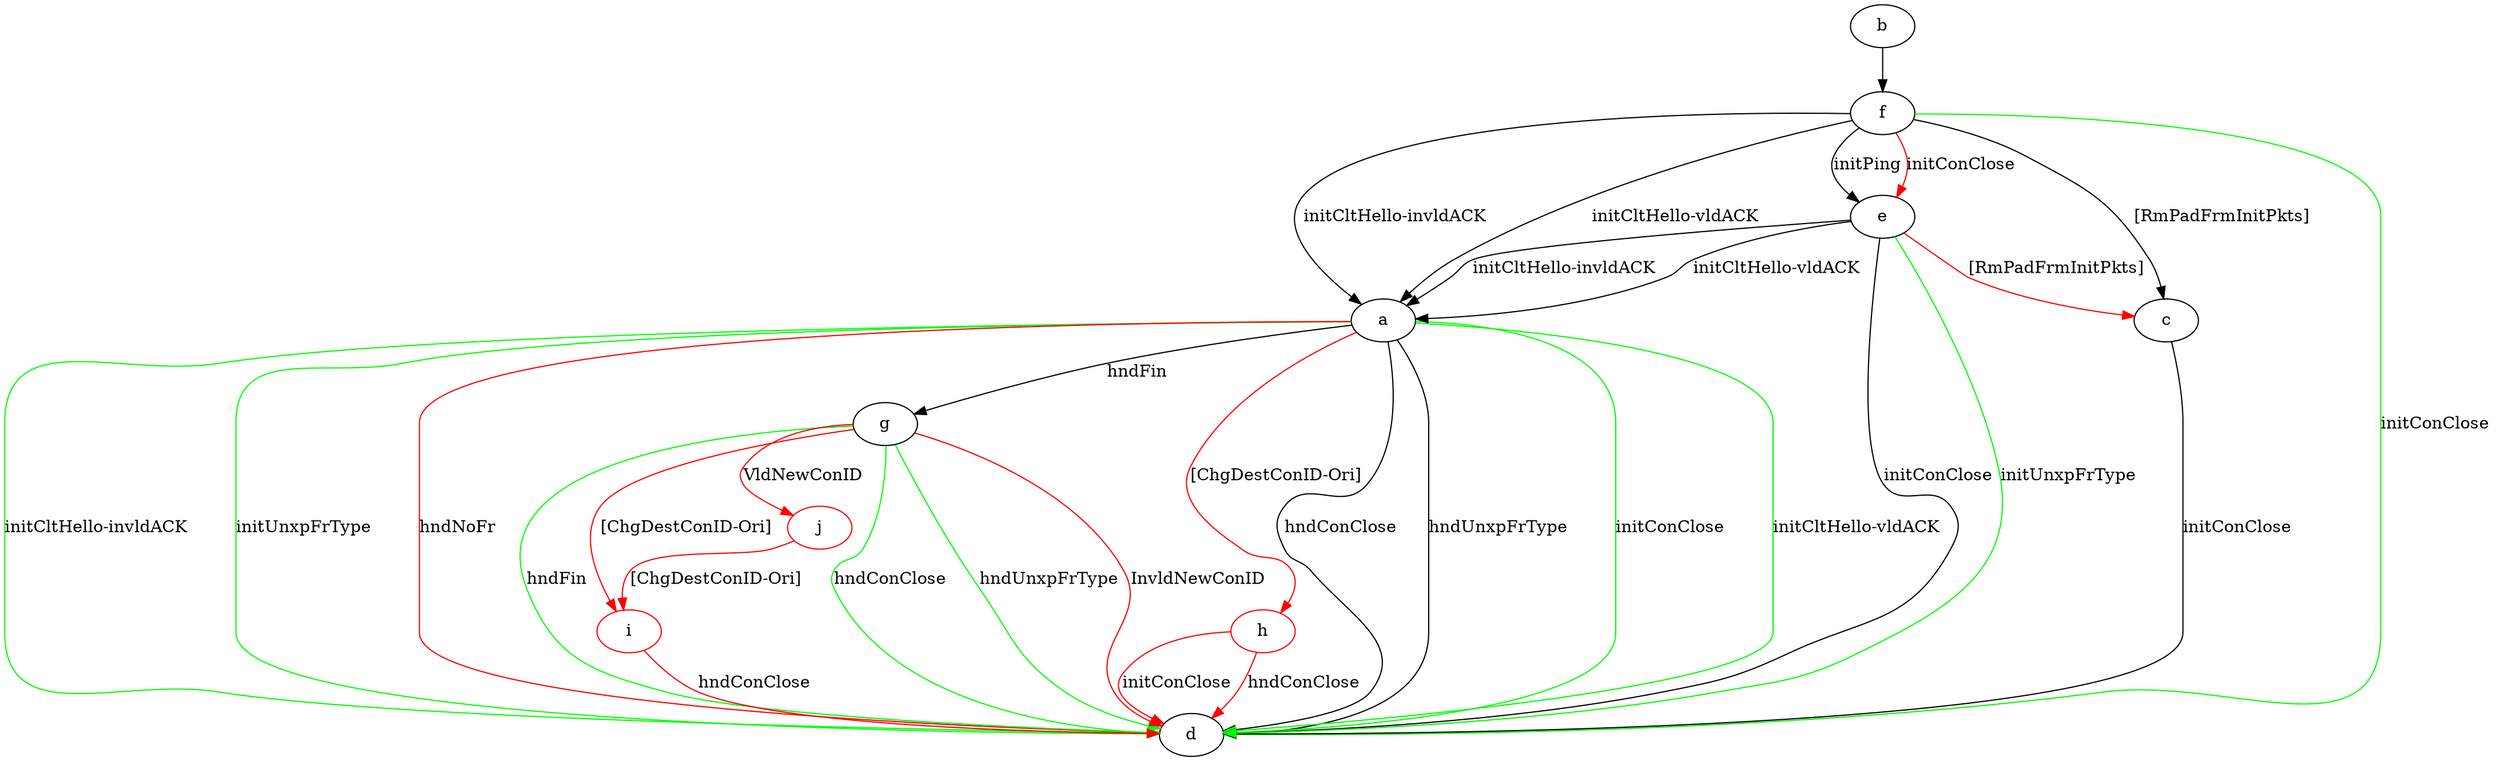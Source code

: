 digraph "" {
	a -> d	[key=0,
		label="hndConClose "];
	a -> d	[key=1,
		label="hndUnxpFrType "];
	a -> d	[key=2,
		color=green,
		label="initConClose "];
	a -> d	[key=3,
		color=green,
		label="initCltHello-vldACK "];
	a -> d	[key=4,
		color=green,
		label="initCltHello-invldACK "];
	a -> d	[key=5,
		color=green,
		label="initUnxpFrType "];
	a -> d	[key=6,
		color=red,
		label="hndNoFr "];
	a -> g	[key=0,
		label="hndFin "];
	h	[color=red];
	a -> h	[key=0,
		color=red,
		label="[ChgDestConID-Ori] "];
	b -> f	[key=0];
	c -> d	[key=0,
		label="initConClose "];
	e -> a	[key=0,
		label="initCltHello-vldACK "];
	e -> a	[key=1,
		label="initCltHello-invldACK "];
	e -> c	[key=0,
		color=red,
		label="[RmPadFrmInitPkts] "];
	e -> d	[key=0,
		label="initConClose "];
	e -> d	[key=1,
		color=green,
		label="initUnxpFrType "];
	f -> a	[key=0,
		label="initCltHello-vldACK "];
	f -> a	[key=1,
		label="initCltHello-invldACK "];
	f -> c	[key=0,
		label="[RmPadFrmInitPkts] "];
	f -> d	[key=0,
		color=green,
		label="initConClose "];
	f -> e	[key=0,
		label="initPing "];
	f -> e	[key=1,
		color=red,
		label="initConClose "];
	g -> d	[key=0,
		color=green,
		label="hndFin "];
	g -> d	[key=1,
		color=green,
		label="hndConClose "];
	g -> d	[key=2,
		color=green,
		label="hndUnxpFrType "];
	g -> d	[key=3,
		color=red,
		label="InvldNewConID "];
	i	[color=red];
	g -> i	[key=0,
		color=red,
		label="[ChgDestConID-Ori] "];
	j	[color=red];
	g -> j	[key=0,
		color=red,
		label="VldNewConID "];
	h -> d	[key=0,
		color=red,
		label="initConClose "];
	h -> d	[key=1,
		color=red,
		label="hndConClose "];
	i -> d	[key=0,
		color=red,
		label="hndConClose "];
	j -> i	[key=0,
		color=red,
		label="[ChgDestConID-Ori] "];
}
